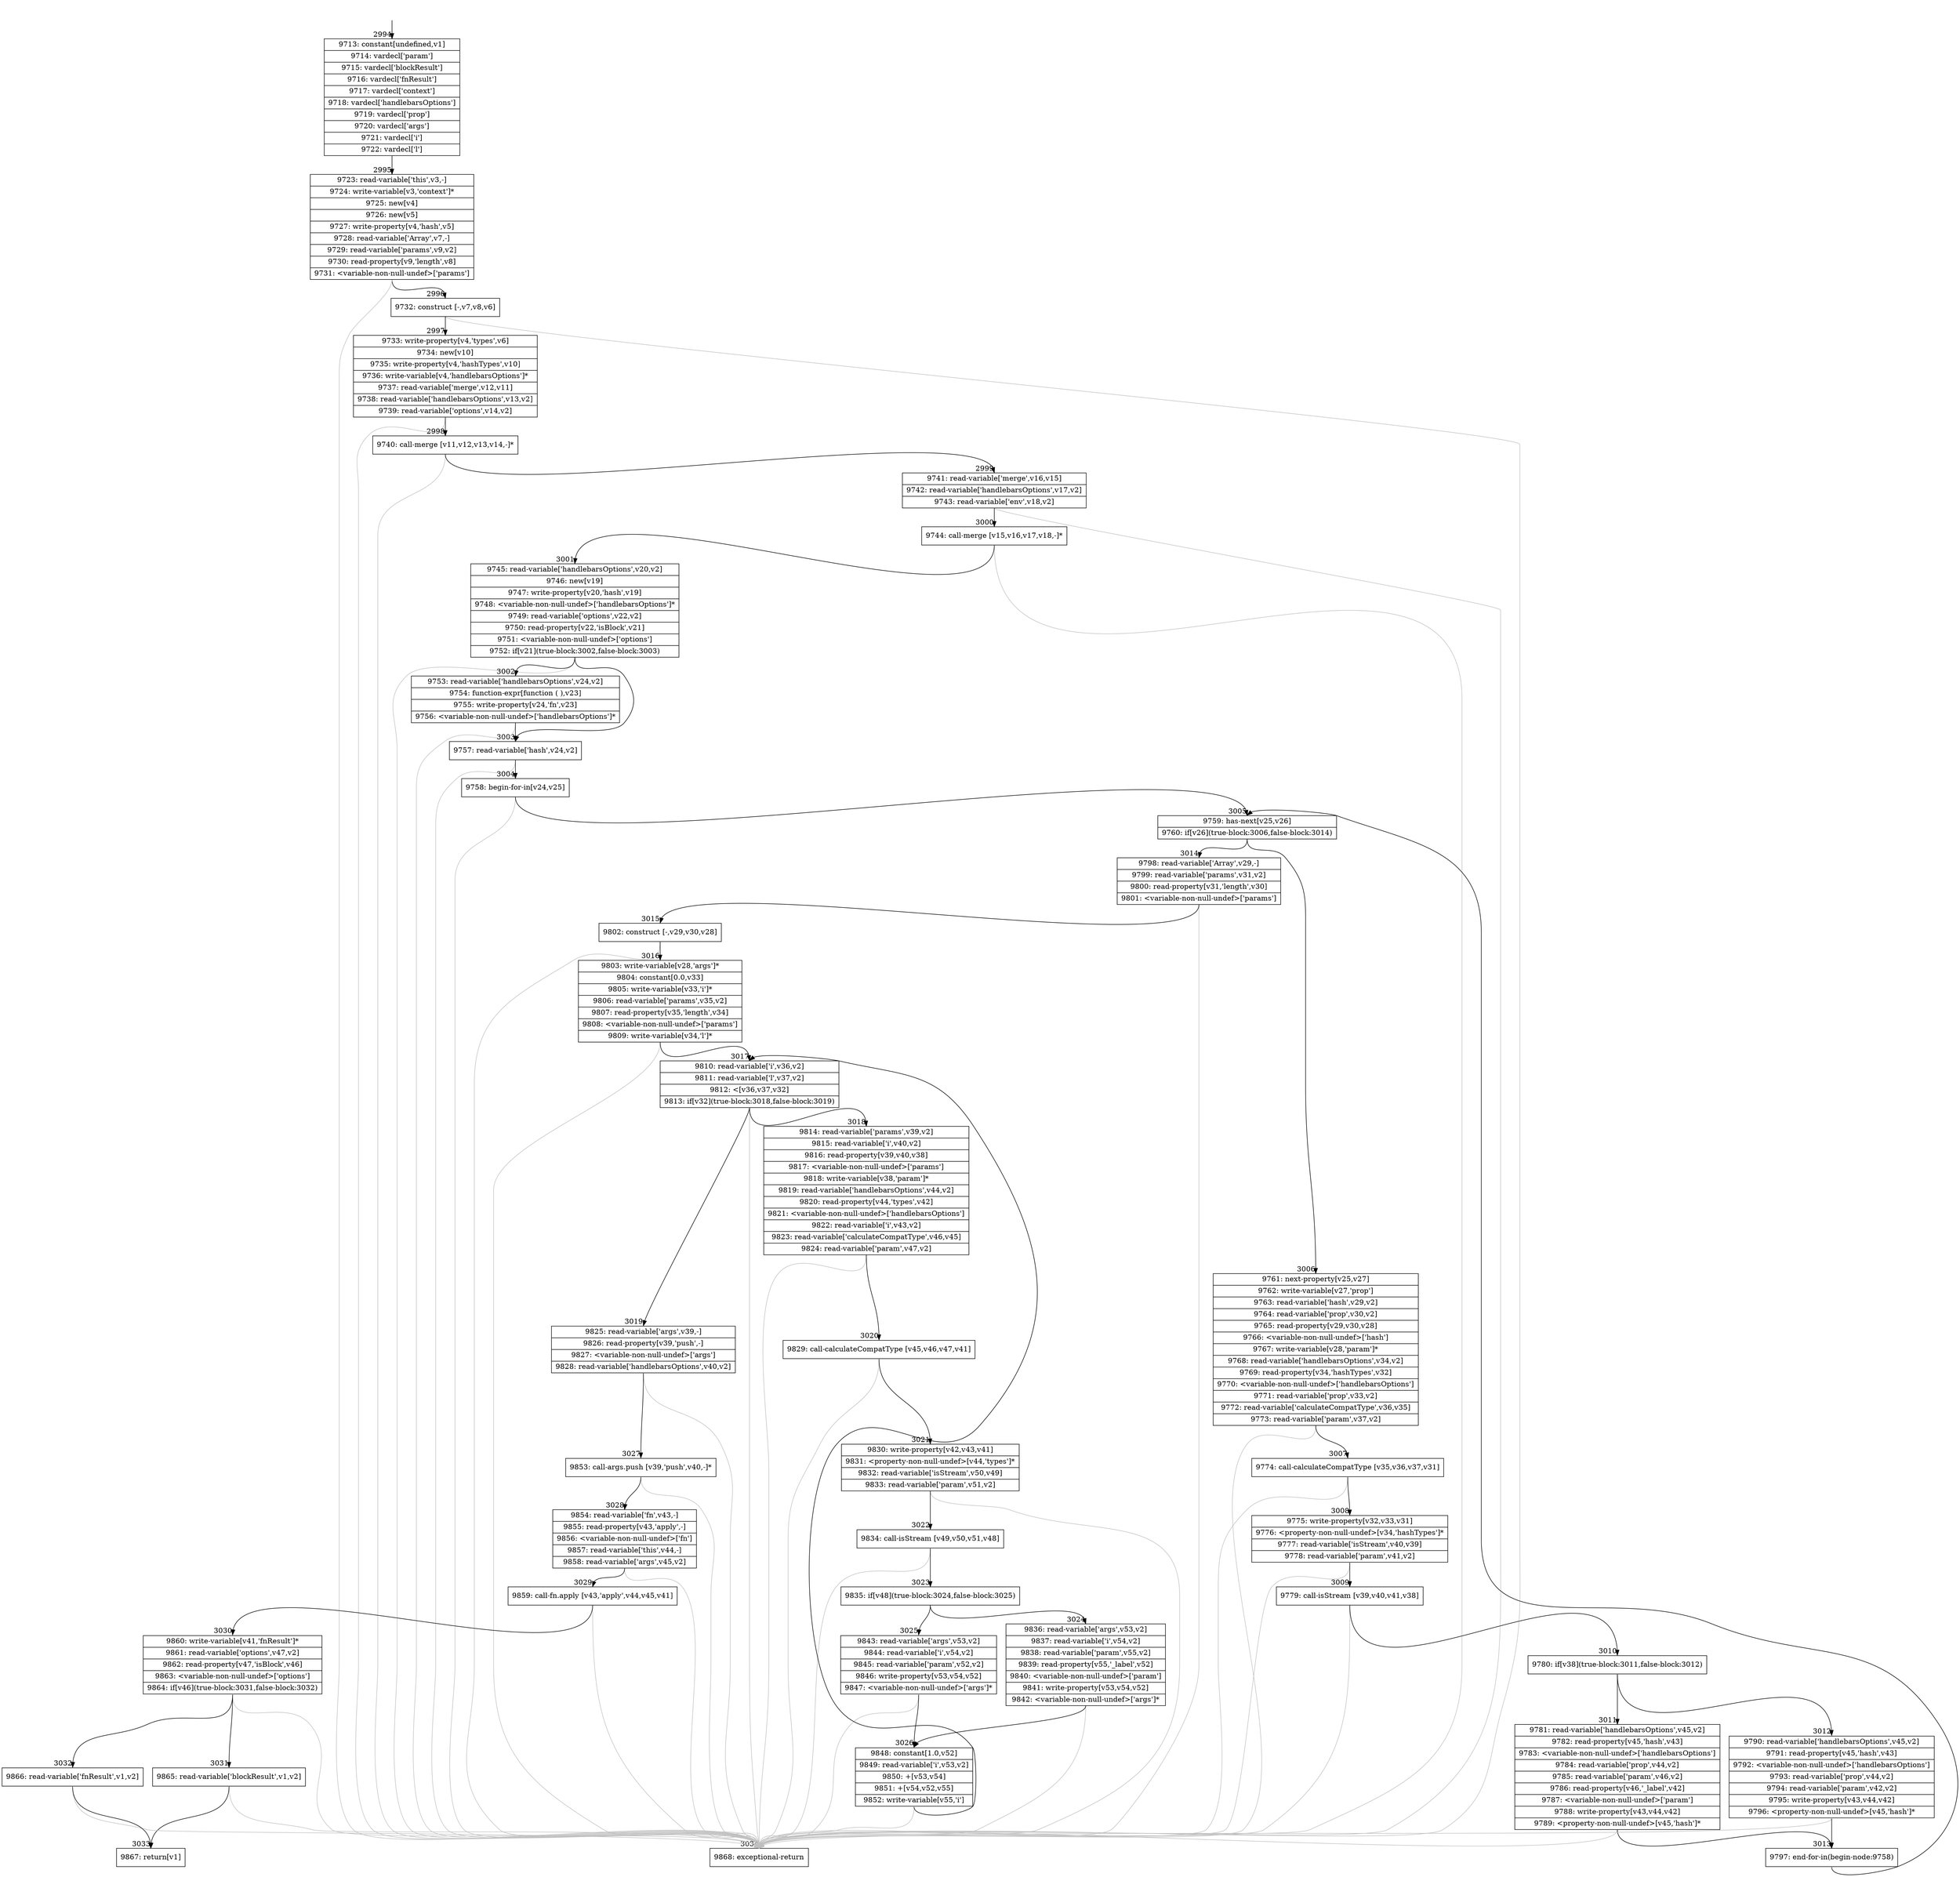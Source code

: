 digraph {
rankdir="TD"
BB_entry244[shape=none,label=""];
BB_entry244 -> BB2994 [tailport=s, headport=n, headlabel="    2994"]
BB2994 [shape=record label="{9713: constant[undefined,v1]|9714: vardecl['param']|9715: vardecl['blockResult']|9716: vardecl['fnResult']|9717: vardecl['context']|9718: vardecl['handlebarsOptions']|9719: vardecl['prop']|9720: vardecl['args']|9721: vardecl['i']|9722: vardecl['l']}" ] 
BB2994 -> BB2995 [tailport=s, headport=n, headlabel="      2995"]
BB2995 [shape=record label="{9723: read-variable['this',v3,-]|9724: write-variable[v3,'context']*|9725: new[v4]|9726: new[v5]|9727: write-property[v4,'hash',v5]|9728: read-variable['Array',v7,-]|9729: read-variable['params',v9,v2]|9730: read-property[v9,'length',v8]|9731: \<variable-non-null-undef\>['params']}" ] 
BB2995 -> BB2996 [tailport=s, headport=n, headlabel="      2996"]
BB2995 -> BB3034 [tailport=s, headport=n, color=gray, headlabel="      3034"]
BB2996 [shape=record label="{9732: construct [-,v7,v8,v6]}" ] 
BB2996 -> BB2997 [tailport=s, headport=n, headlabel="      2997"]
BB2996 -> BB3034 [tailport=s, headport=n, color=gray]
BB2997 [shape=record label="{9733: write-property[v4,'types',v6]|9734: new[v10]|9735: write-property[v4,'hashTypes',v10]|9736: write-variable[v4,'handlebarsOptions']*|9737: read-variable['merge',v12,v11]|9738: read-variable['handlebarsOptions',v13,v2]|9739: read-variable['options',v14,v2]}" ] 
BB2997 -> BB2998 [tailport=s, headport=n, headlabel="      2998"]
BB2997 -> BB3034 [tailport=s, headport=n, color=gray]
BB2998 [shape=record label="{9740: call-merge [v11,v12,v13,v14,-]*}" ] 
BB2998 -> BB2999 [tailport=s, headport=n, headlabel="      2999"]
BB2998 -> BB3034 [tailport=s, headport=n, color=gray]
BB2999 [shape=record label="{9741: read-variable['merge',v16,v15]|9742: read-variable['handlebarsOptions',v17,v2]|9743: read-variable['env',v18,v2]}" ] 
BB2999 -> BB3000 [tailport=s, headport=n, headlabel="      3000"]
BB2999 -> BB3034 [tailport=s, headport=n, color=gray]
BB3000 [shape=record label="{9744: call-merge [v15,v16,v17,v18,-]*}" ] 
BB3000 -> BB3001 [tailport=s, headport=n, headlabel="      3001"]
BB3000 -> BB3034 [tailport=s, headport=n, color=gray]
BB3001 [shape=record label="{9745: read-variable['handlebarsOptions',v20,v2]|9746: new[v19]|9747: write-property[v20,'hash',v19]|9748: \<variable-non-null-undef\>['handlebarsOptions']*|9749: read-variable['options',v22,v2]|9750: read-property[v22,'isBlock',v21]|9751: \<variable-non-null-undef\>['options']|9752: if[v21](true-block:3002,false-block:3003)}" ] 
BB3001 -> BB3002 [tailport=s, headport=n, headlabel="      3002"]
BB3001 -> BB3003 [tailport=s, headport=n, headlabel="      3003"]
BB3001 -> BB3034 [tailport=s, headport=n, color=gray]
BB3002 [shape=record label="{9753: read-variable['handlebarsOptions',v24,v2]|9754: function-expr[function ( ),v23]|9755: write-property[v24,'fn',v23]|9756: \<variable-non-null-undef\>['handlebarsOptions']*}" ] 
BB3002 -> BB3003 [tailport=s, headport=n]
BB3002 -> BB3034 [tailport=s, headport=n, color=gray]
BB3003 [shape=record label="{9757: read-variable['hash',v24,v2]}" ] 
BB3003 -> BB3004 [tailport=s, headport=n, headlabel="      3004"]
BB3003 -> BB3034 [tailport=s, headport=n, color=gray]
BB3004 [shape=record label="{9758: begin-for-in[v24,v25]}" ] 
BB3004 -> BB3005 [tailport=s, headport=n, headlabel="      3005"]
BB3004 -> BB3034 [tailport=s, headport=n, color=gray]
BB3005 [shape=record label="{9759: has-next[v25,v26]|9760: if[v26](true-block:3006,false-block:3014)}" ] 
BB3005 -> BB3006 [tailport=s, headport=n, headlabel="      3006"]
BB3005 -> BB3014 [tailport=s, headport=n, headlabel="      3014"]
BB3006 [shape=record label="{9761: next-property[v25,v27]|9762: write-variable[v27,'prop']|9763: read-variable['hash',v29,v2]|9764: read-variable['prop',v30,v2]|9765: read-property[v29,v30,v28]|9766: \<variable-non-null-undef\>['hash']|9767: write-variable[v28,'param']*|9768: read-variable['handlebarsOptions',v34,v2]|9769: read-property[v34,'hashTypes',v32]|9770: \<variable-non-null-undef\>['handlebarsOptions']|9771: read-variable['prop',v33,v2]|9772: read-variable['calculateCompatType',v36,v35]|9773: read-variable['param',v37,v2]}" ] 
BB3006 -> BB3007 [tailport=s, headport=n, headlabel="      3007"]
BB3006 -> BB3034 [tailport=s, headport=n, color=gray]
BB3007 [shape=record label="{9774: call-calculateCompatType [v35,v36,v37,v31]}" ] 
BB3007 -> BB3008 [tailport=s, headport=n, headlabel="      3008"]
BB3007 -> BB3034 [tailport=s, headport=n, color=gray]
BB3008 [shape=record label="{9775: write-property[v32,v33,v31]|9776: \<property-non-null-undef\>[v34,'hashTypes']*|9777: read-variable['isStream',v40,v39]|9778: read-variable['param',v41,v2]}" ] 
BB3008 -> BB3009 [tailport=s, headport=n, headlabel="      3009"]
BB3008 -> BB3034 [tailport=s, headport=n, color=gray]
BB3009 [shape=record label="{9779: call-isStream [v39,v40,v41,v38]}" ] 
BB3009 -> BB3010 [tailport=s, headport=n, headlabel="      3010"]
BB3009 -> BB3034 [tailport=s, headport=n, color=gray]
BB3010 [shape=record label="{9780: if[v38](true-block:3011,false-block:3012)}" ] 
BB3010 -> BB3011 [tailport=s, headport=n, headlabel="      3011"]
BB3010 -> BB3012 [tailport=s, headport=n, headlabel="      3012"]
BB3011 [shape=record label="{9781: read-variable['handlebarsOptions',v45,v2]|9782: read-property[v45,'hash',v43]|9783: \<variable-non-null-undef\>['handlebarsOptions']|9784: read-variable['prop',v44,v2]|9785: read-variable['param',v46,v2]|9786: read-property[v46,'_label',v42]|9787: \<variable-non-null-undef\>['param']|9788: write-property[v43,v44,v42]|9789: \<property-non-null-undef\>[v45,'hash']*}" ] 
BB3011 -> BB3013 [tailport=s, headport=n, headlabel="      3013"]
BB3011 -> BB3034 [tailport=s, headport=n, color=gray]
BB3012 [shape=record label="{9790: read-variable['handlebarsOptions',v45,v2]|9791: read-property[v45,'hash',v43]|9792: \<variable-non-null-undef\>['handlebarsOptions']|9793: read-variable['prop',v44,v2]|9794: read-variable['param',v42,v2]|9795: write-property[v43,v44,v42]|9796: \<property-non-null-undef\>[v45,'hash']*}" ] 
BB3012 -> BB3013 [tailport=s, headport=n]
BB3012 -> BB3034 [tailport=s, headport=n, color=gray]
BB3013 [shape=record label="{9797: end-for-in(begin-node:9758)}" ] 
BB3013 -> BB3005 [tailport=s, headport=n]
BB3014 [shape=record label="{9798: read-variable['Array',v29,-]|9799: read-variable['params',v31,v2]|9800: read-property[v31,'length',v30]|9801: \<variable-non-null-undef\>['params']}" ] 
BB3014 -> BB3015 [tailport=s, headport=n, headlabel="      3015"]
BB3014 -> BB3034 [tailport=s, headport=n, color=gray]
BB3015 [shape=record label="{9802: construct [-,v29,v30,v28]}" ] 
BB3015 -> BB3016 [tailport=s, headport=n, headlabel="      3016"]
BB3015 -> BB3034 [tailport=s, headport=n, color=gray]
BB3016 [shape=record label="{9803: write-variable[v28,'args']*|9804: constant[0.0,v33]|9805: write-variable[v33,'i']*|9806: read-variable['params',v35,v2]|9807: read-property[v35,'length',v34]|9808: \<variable-non-null-undef\>['params']|9809: write-variable[v34,'l']*}" ] 
BB3016 -> BB3017 [tailport=s, headport=n, headlabel="      3017"]
BB3016 -> BB3034 [tailport=s, headport=n, color=gray]
BB3017 [shape=record label="{9810: read-variable['i',v36,v2]|9811: read-variable['l',v37,v2]|9812: \<[v36,v37,v32]|9813: if[v32](true-block:3018,false-block:3019)}" ] 
BB3017 -> BB3018 [tailport=s, headport=n, headlabel="      3018"]
BB3017 -> BB3019 [tailport=s, headport=n, headlabel="      3019"]
BB3017 -> BB3034 [tailport=s, headport=n, color=gray]
BB3018 [shape=record label="{9814: read-variable['params',v39,v2]|9815: read-variable['i',v40,v2]|9816: read-property[v39,v40,v38]|9817: \<variable-non-null-undef\>['params']|9818: write-variable[v38,'param']*|9819: read-variable['handlebarsOptions',v44,v2]|9820: read-property[v44,'types',v42]|9821: \<variable-non-null-undef\>['handlebarsOptions']|9822: read-variable['i',v43,v2]|9823: read-variable['calculateCompatType',v46,v45]|9824: read-variable['param',v47,v2]}" ] 
BB3018 -> BB3020 [tailport=s, headport=n, headlabel="      3020"]
BB3018 -> BB3034 [tailport=s, headport=n, color=gray]
BB3019 [shape=record label="{9825: read-variable['args',v39,-]|9826: read-property[v39,'push',-]|9827: \<variable-non-null-undef\>['args']|9828: read-variable['handlebarsOptions',v40,v2]}" ] 
BB3019 -> BB3027 [tailport=s, headport=n, headlabel="      3027"]
BB3019 -> BB3034 [tailport=s, headport=n, color=gray]
BB3020 [shape=record label="{9829: call-calculateCompatType [v45,v46,v47,v41]}" ] 
BB3020 -> BB3021 [tailport=s, headport=n, headlabel="      3021"]
BB3020 -> BB3034 [tailport=s, headport=n, color=gray]
BB3021 [shape=record label="{9830: write-property[v42,v43,v41]|9831: \<property-non-null-undef\>[v44,'types']*|9832: read-variable['isStream',v50,v49]|9833: read-variable['param',v51,v2]}" ] 
BB3021 -> BB3022 [tailport=s, headport=n, headlabel="      3022"]
BB3021 -> BB3034 [tailport=s, headport=n, color=gray]
BB3022 [shape=record label="{9834: call-isStream [v49,v50,v51,v48]}" ] 
BB3022 -> BB3023 [tailport=s, headport=n, headlabel="      3023"]
BB3022 -> BB3034 [tailport=s, headport=n, color=gray]
BB3023 [shape=record label="{9835: if[v48](true-block:3024,false-block:3025)}" ] 
BB3023 -> BB3024 [tailport=s, headport=n, headlabel="      3024"]
BB3023 -> BB3025 [tailport=s, headport=n, headlabel="      3025"]
BB3024 [shape=record label="{9836: read-variable['args',v53,v2]|9837: read-variable['i',v54,v2]|9838: read-variable['param',v55,v2]|9839: read-property[v55,'_label',v52]|9840: \<variable-non-null-undef\>['param']|9841: write-property[v53,v54,v52]|9842: \<variable-non-null-undef\>['args']*}" ] 
BB3024 -> BB3026 [tailport=s, headport=n, headlabel="      3026"]
BB3024 -> BB3034 [tailport=s, headport=n, color=gray]
BB3025 [shape=record label="{9843: read-variable['args',v53,v2]|9844: read-variable['i',v54,v2]|9845: read-variable['param',v52,v2]|9846: write-property[v53,v54,v52]|9847: \<variable-non-null-undef\>['args']*}" ] 
BB3025 -> BB3026 [tailport=s, headport=n]
BB3025 -> BB3034 [tailport=s, headport=n, color=gray]
BB3026 [shape=record label="{9848: constant[1.0,v52]|9849: read-variable['i',v53,v2]|9850: +[v53,v54]|9851: +[v54,v52,v55]|9852: write-variable[v55,'i']}" ] 
BB3026 -> BB3017 [tailport=s, headport=n]
BB3026 -> BB3034 [tailport=s, headport=n, color=gray]
BB3027 [shape=record label="{9853: call-args.push [v39,'push',v40,-]*}" ] 
BB3027 -> BB3028 [tailport=s, headport=n, headlabel="      3028"]
BB3027 -> BB3034 [tailport=s, headport=n, color=gray]
BB3028 [shape=record label="{9854: read-variable['fn',v43,-]|9855: read-property[v43,'apply',-]|9856: \<variable-non-null-undef\>['fn']|9857: read-variable['this',v44,-]|9858: read-variable['args',v45,v2]}" ] 
BB3028 -> BB3029 [tailport=s, headport=n, headlabel="      3029"]
BB3028 -> BB3034 [tailport=s, headport=n, color=gray]
BB3029 [shape=record label="{9859: call-fn.apply [v43,'apply',v44,v45,v41]}" ] 
BB3029 -> BB3030 [tailport=s, headport=n, headlabel="      3030"]
BB3029 -> BB3034 [tailport=s, headport=n, color=gray]
BB3030 [shape=record label="{9860: write-variable[v41,'fnResult']*|9861: read-variable['options',v47,v2]|9862: read-property[v47,'isBlock',v46]|9863: \<variable-non-null-undef\>['options']|9864: if[v46](true-block:3031,false-block:3032)}" ] 
BB3030 -> BB3031 [tailport=s, headport=n, headlabel="      3031"]
BB3030 -> BB3032 [tailport=s, headport=n, headlabel="      3032"]
BB3030 -> BB3034 [tailport=s, headport=n, color=gray]
BB3031 [shape=record label="{9865: read-variable['blockResult',v1,v2]}" ] 
BB3031 -> BB3033 [tailport=s, headport=n, headlabel="      3033"]
BB3031 -> BB3034 [tailport=s, headport=n, color=gray]
BB3032 [shape=record label="{9866: read-variable['fnResult',v1,v2]}" ] 
BB3032 -> BB3033 [tailport=s, headport=n]
BB3032 -> BB3034 [tailport=s, headport=n, color=gray]
BB3033 [shape=record label="{9867: return[v1]}" ] 
BB3034 [shape=record label="{9868: exceptional-return}" ] 
//#$~ 5039
}
